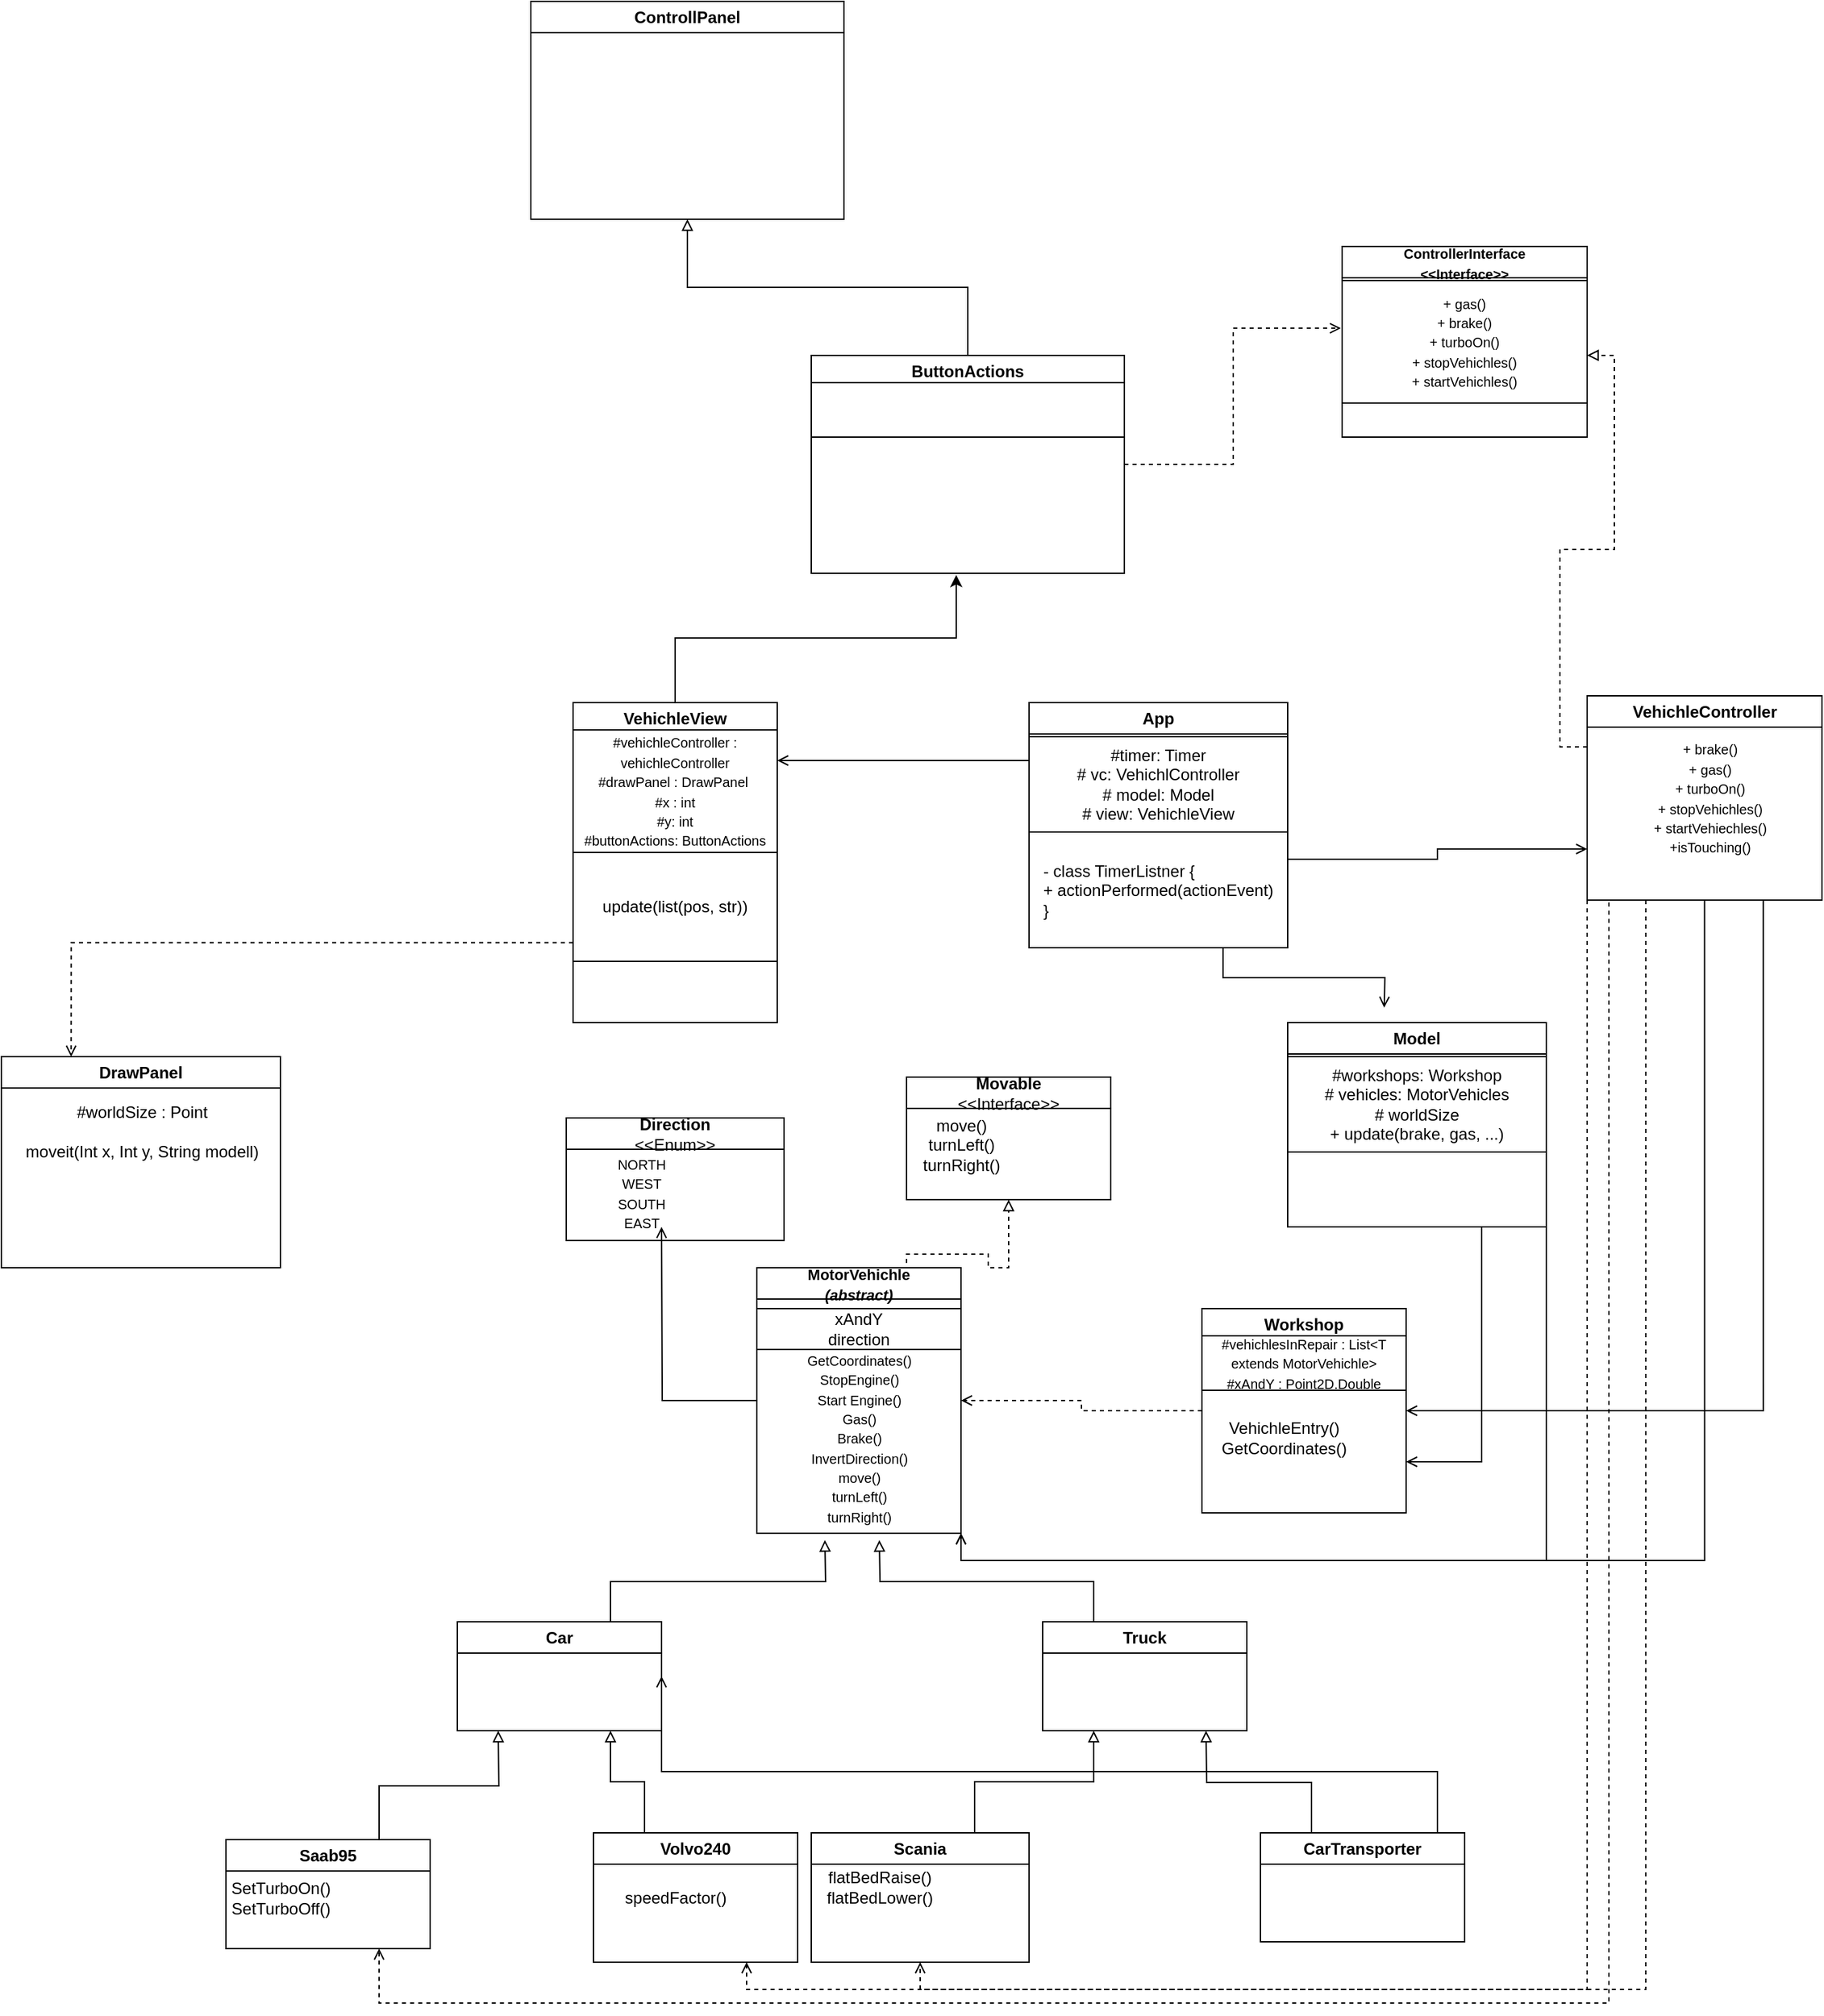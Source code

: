 <mxfile version="26.0.14">
  <diagram name="Sida-1" id="O3aQNMsKOw8vMfohSHEY">
    <mxGraphModel dx="1549" dy="1574" grid="1" gridSize="10" guides="1" tooltips="1" connect="1" arrows="1" fold="1" page="1" pageScale="1" pageWidth="827" pageHeight="1169" math="0" shadow="0">
      <root>
        <mxCell id="0" />
        <mxCell id="1" parent="0" />
        <mxCell id="-qv5VdQHlMRKxFQB7tNi-53" style="edgeStyle=orthogonalEdgeStyle;rounded=0;orthogonalLoop=1;jettySize=auto;html=1;exitX=0.75;exitY=1;exitDx=0;exitDy=0;entryX=1;entryY=0.5;entryDx=0;entryDy=0;endArrow=open;endFill=0;" parent="1" source="-qv5VdQHlMRKxFQB7tNi-2" target="-qv5VdQHlMRKxFQB7tNi-22" edge="1">
          <mxGeometry relative="1" as="geometry" />
        </mxCell>
        <mxCell id="NNkbsPLbsyEdoEFeL6_e-37" style="edgeStyle=orthogonalEdgeStyle;rounded=0;orthogonalLoop=1;jettySize=auto;html=1;exitX=0;exitY=1;exitDx=0;exitDy=0;entryX=0.5;entryY=1;entryDx=0;entryDy=0;dashed=1;endArrow=open;endFill=0;" edge="1" parent="1" source="-qv5VdQHlMRKxFQB7tNi-2" target="-qv5VdQHlMRKxFQB7tNi-17">
          <mxGeometry relative="1" as="geometry" />
        </mxCell>
        <mxCell id="NNkbsPLbsyEdoEFeL6_e-38" style="edgeStyle=orthogonalEdgeStyle;rounded=0;orthogonalLoop=1;jettySize=auto;html=1;exitX=0.25;exitY=1;exitDx=0;exitDy=0;entryX=0.75;entryY=1;entryDx=0;entryDy=0;dashed=1;endArrow=open;endFill=0;" edge="1" parent="1" source="-qv5VdQHlMRKxFQB7tNi-2" target="-qv5VdQHlMRKxFQB7tNi-21">
          <mxGeometry relative="1" as="geometry" />
        </mxCell>
        <mxCell id="NNkbsPLbsyEdoEFeL6_e-39" style="edgeStyle=orthogonalEdgeStyle;rounded=0;orthogonalLoop=1;jettySize=auto;html=1;exitX=0.5;exitY=1;exitDx=0;exitDy=0;entryX=0.75;entryY=1;entryDx=0;entryDy=0;dashed=1;endArrow=open;endFill=0;" edge="1" parent="1" source="-qv5VdQHlMRKxFQB7tNi-2" target="-qv5VdQHlMRKxFQB7tNi-16">
          <mxGeometry relative="1" as="geometry">
            <Array as="points">
              <mxPoint x="976" y="360" />
              <mxPoint x="73" y="360" />
            </Array>
          </mxGeometry>
        </mxCell>
        <mxCell id="NNkbsPLbsyEdoEFeL6_e-60" style="edgeStyle=orthogonalEdgeStyle;rounded=0;orthogonalLoop=1;jettySize=auto;html=1;exitX=0.5;exitY=1;exitDx=0;exitDy=0;entryX=1;entryY=1;entryDx=0;entryDy=0;endArrow=open;endFill=0;" edge="1" parent="1" source="-qv5VdQHlMRKxFQB7tNi-2" target="-qv5VdQHlMRKxFQB7tNi-14">
          <mxGeometry relative="1" as="geometry" />
        </mxCell>
        <mxCell id="-qv5VdQHlMRKxFQB7tNi-2" value="VehichleController" style="swimlane;whiteSpace=wrap;html=1;startSize=23;" parent="1" vertex="1">
          <mxGeometry x="960" y="-600" width="172.5" height="150" as="geometry" />
        </mxCell>
        <mxCell id="Wj8mXEGhw6E6jay1LkoU-9" value="&lt;font size=&quot;1&quot;&gt;+ brake()&lt;/font&gt;&lt;div&gt;&lt;font size=&quot;1&quot;&gt;+ gas()&lt;/font&gt;&lt;/div&gt;&lt;div&gt;&lt;font size=&quot;1&quot;&gt;+ turboOn()&lt;/font&gt;&lt;/div&gt;&lt;div&gt;&lt;font size=&quot;1&quot;&gt;+ stopVehichles()&lt;/font&gt;&lt;/div&gt;&lt;div&gt;&lt;font size=&quot;1&quot;&gt;+ startVehiechles()&lt;/font&gt;&lt;/div&gt;&lt;div&gt;&lt;font size=&quot;1&quot;&gt;+isTouching()&lt;/font&gt;&lt;/div&gt;" style="text;html=1;align=center;verticalAlign=middle;resizable=0;points=[];autosize=1;strokeColor=none;fillColor=none;" parent="-qv5VdQHlMRKxFQB7tNi-2" vertex="1">
          <mxGeometry x="35" y="25" width="110" height="100" as="geometry" />
        </mxCell>
        <mxCell id="-qv5VdQHlMRKxFQB7tNi-4" value="DrawP&lt;span style=&quot;background-color: transparent; color: light-dark(rgb(0, 0, 0), rgb(255, 255, 255));&quot;&gt;anel&lt;/span&gt;" style="swimlane;whiteSpace=wrap;html=1;startSize=23;" parent="1" vertex="1">
          <mxGeometry x="-205" y="-335" width="205" height="155" as="geometry" />
        </mxCell>
        <mxCell id="Wj8mXEGhw6E6jay1LkoU-16" value="&lt;div&gt;&lt;span style=&quot;background-color: transparent; color: light-dark(rgb(0, 0, 0), rgb(255, 255, 255));&quot;&gt;#worldSize : Point&lt;/span&gt;&lt;/div&gt;&lt;div&gt;&lt;span style=&quot;background-color: transparent; color: light-dark(rgb(0, 0, 0), rgb(255, 255, 255));&quot;&gt;&lt;br&gt;&lt;/span&gt;&lt;/div&gt;&lt;div&gt;&lt;span style=&quot;background-color: transparent; color: light-dark(rgb(0, 0, 0), rgb(255, 255, 255));&quot;&gt;moveit(Int x, Int y, String modell)&lt;/span&gt;&lt;/div&gt;" style="text;html=1;align=center;verticalAlign=middle;resizable=0;points=[];autosize=1;strokeColor=none;fillColor=none;" parent="-qv5VdQHlMRKxFQB7tNi-4" vertex="1">
          <mxGeometry x="7.5" y="25" width="190" height="60" as="geometry" />
        </mxCell>
        <mxCell id="-qv5VdQHlMRKxFQB7tNi-29" style="edgeStyle=orthogonalEdgeStyle;rounded=0;orthogonalLoop=1;jettySize=auto;html=1;exitX=0.75;exitY=0;exitDx=0;exitDy=0;endArrow=block;endFill=0;" parent="1" source="-qv5VdQHlMRKxFQB7tNi-5" edge="1">
          <mxGeometry relative="1" as="geometry">
            <mxPoint x="400" y="20" as="targetPoint" />
          </mxGeometry>
        </mxCell>
        <mxCell id="-qv5VdQHlMRKxFQB7tNi-5" value="Car" style="swimlane;whiteSpace=wrap;html=1;" parent="1" vertex="1">
          <mxGeometry x="130" y="80" width="150" height="80" as="geometry" />
        </mxCell>
        <mxCell id="-qv5VdQHlMRKxFQB7tNi-13" value="Direction&lt;div&gt;&lt;span style=&quot;font-weight: 400; text-wrap-mode: nowrap;&quot;&gt;&amp;lt;&amp;lt;Enum&amp;gt;&amp;gt;&lt;/span&gt;&lt;/div&gt;" style="swimlane;whiteSpace=wrap;html=1;" parent="1" vertex="1">
          <mxGeometry x="210" y="-290" width="160" height="90" as="geometry" />
        </mxCell>
        <mxCell id="rI27XSCHGnwgt4RzRacL-2" value="&lt;font style=&quot;font-size: 10px;&quot;&gt;NORTH&lt;/font&gt;&lt;div&gt;&lt;font style=&quot;font-size: 10px;&quot;&gt;WEST&lt;br&gt;SOUTH&lt;br&gt;EAST&lt;/font&gt;&lt;/div&gt;" style="text;html=1;align=center;verticalAlign=middle;resizable=0;points=[];autosize=1;strokeColor=none;fillColor=none;" parent="-qv5VdQHlMRKxFQB7tNi-13" vertex="1">
          <mxGeometry x="25" y="20" width="60" height="70" as="geometry" />
        </mxCell>
        <mxCell id="-qv5VdQHlMRKxFQB7tNi-36" style="edgeStyle=orthogonalEdgeStyle;rounded=0;orthogonalLoop=1;jettySize=auto;html=1;curved=0;endArrow=open;endFill=0;" parent="1" source="-qv5VdQHlMRKxFQB7tNi-14" edge="1">
          <mxGeometry relative="1" as="geometry">
            <mxPoint x="280" y="-210" as="targetPoint" />
          </mxGeometry>
        </mxCell>
        <mxCell id="-qv5VdQHlMRKxFQB7tNi-43" style="edgeStyle=orthogonalEdgeStyle;rounded=0;orthogonalLoop=1;jettySize=auto;html=1;exitX=0.75;exitY=0;exitDx=0;exitDy=0;entryX=0.5;entryY=1;entryDx=0;entryDy=0;endArrow=block;endFill=0;dashed=1;" parent="1" source="-qv5VdQHlMRKxFQB7tNi-14" target="-qv5VdQHlMRKxFQB7tNi-15" edge="1">
          <mxGeometry relative="1" as="geometry">
            <Array as="points">
              <mxPoint x="460" y="-180" />
              <mxPoint x="460" y="-190" />
              <mxPoint x="520" y="-190" />
              <mxPoint x="520" y="-180" />
              <mxPoint x="535" y="-180" />
            </Array>
          </mxGeometry>
        </mxCell>
        <mxCell id="-qv5VdQHlMRKxFQB7tNi-14" value="&lt;font style=&quot;font-size: 11px;&quot;&gt;MotorVehichle&lt;/font&gt;&lt;div&gt;&lt;font style=&quot;font-size: 11px;&quot;&gt;&lt;i&gt;(abstract)&lt;/i&gt;&lt;/font&gt;&lt;/div&gt;" style="swimlane;whiteSpace=wrap;html=1;" parent="1" vertex="1">
          <mxGeometry x="350" y="-180" width="150" height="195" as="geometry" />
        </mxCell>
        <mxCell id="-qv5VdQHlMRKxFQB7tNi-26" value="&lt;font style=&quot;font-size: 10px;&quot;&gt;GetCoordinates()&lt;/font&gt;&lt;div&gt;&lt;font style=&quot;font-size: 10px;&quot;&gt;StopEngine()&lt;/font&gt;&lt;/div&gt;&lt;div&gt;&lt;font style=&quot;font-size: 10px;&quot;&gt;Start Engine()&lt;/font&gt;&lt;/div&gt;&lt;div&gt;&lt;font style=&quot;font-size: 10px;&quot;&gt;Gas()&lt;/font&gt;&lt;/div&gt;&lt;div&gt;&lt;font style=&quot;font-size: 10px;&quot;&gt;Brake()&lt;/font&gt;&lt;/div&gt;&lt;div&gt;&lt;font style=&quot;font-size: 10px;&quot;&gt;InvertDirection()&lt;/font&gt;&lt;/div&gt;&lt;div&gt;&lt;font style=&quot;font-size: 10px;&quot;&gt;move()&lt;/font&gt;&lt;/div&gt;&lt;div&gt;&lt;font style=&quot;font-size: 10px;&quot;&gt;turnLeft()&lt;/font&gt;&lt;/div&gt;&lt;div&gt;&lt;font style=&quot;font-size: 10px;&quot;&gt;turnRight()&lt;/font&gt;&lt;/div&gt;" style="text;html=1;align=center;verticalAlign=middle;resizable=0;points=[];autosize=1;strokeColor=none;fillColor=none;" parent="-qv5VdQHlMRKxFQB7tNi-14" vertex="1">
          <mxGeometry x="25" y="55" width="100" height="140" as="geometry" />
        </mxCell>
        <mxCell id="Wj8mXEGhw6E6jay1LkoU-3" value="xAndY&lt;div&gt;direction&lt;/div&gt;" style="rounded=0;whiteSpace=wrap;html=1;" parent="-qv5VdQHlMRKxFQB7tNi-14" vertex="1">
          <mxGeometry y="30" width="150" height="30" as="geometry" />
        </mxCell>
        <mxCell id="-qv5VdQHlMRKxFQB7tNi-15" value="Movable&lt;div&gt;&lt;span style=&quot;font-weight: 400; text-wrap-mode: nowrap;&quot;&gt;&amp;lt;&amp;lt;Interface&amp;gt;&amp;gt;&lt;/span&gt;&lt;/div&gt;" style="swimlane;whiteSpace=wrap;html=1;startSize=23;" parent="1" vertex="1">
          <mxGeometry x="460" y="-320" width="150" height="90" as="geometry" />
        </mxCell>
        <mxCell id="rI27XSCHGnwgt4RzRacL-1" value="move()&lt;div&gt;turnLeft()&lt;/div&gt;&lt;div&gt;turnRight()&lt;/div&gt;" style="text;html=1;align=center;verticalAlign=middle;resizable=0;points=[];autosize=1;strokeColor=none;fillColor=none;" parent="-qv5VdQHlMRKxFQB7tNi-15" vertex="1">
          <mxGeometry y="20" width="80" height="60" as="geometry" />
        </mxCell>
        <mxCell id="-qv5VdQHlMRKxFQB7tNi-31" style="edgeStyle=orthogonalEdgeStyle;rounded=0;orthogonalLoop=1;jettySize=auto;html=1;exitX=0.75;exitY=0;exitDx=0;exitDy=0;endArrow=block;endFill=0;" parent="1" source="-qv5VdQHlMRKxFQB7tNi-16" edge="1">
          <mxGeometry relative="1" as="geometry">
            <mxPoint x="160" y="160" as="targetPoint" />
          </mxGeometry>
        </mxCell>
        <mxCell id="-qv5VdQHlMRKxFQB7tNi-16" value="Saab95" style="swimlane;whiteSpace=wrap;html=1;" parent="1" vertex="1">
          <mxGeometry x="-40" y="240" width="150" height="80" as="geometry" />
        </mxCell>
        <mxCell id="Wj8mXEGhw6E6jay1LkoU-4" value="SetTurboOn()&lt;div&gt;SetTurboOff()&lt;/div&gt;" style="text;html=1;align=center;verticalAlign=middle;resizable=0;points=[];autosize=1;strokeColor=none;fillColor=none;" parent="-qv5VdQHlMRKxFQB7tNi-16" vertex="1">
          <mxGeometry x="-10" y="22.5" width="100" height="40" as="geometry" />
        </mxCell>
        <mxCell id="-qv5VdQHlMRKxFQB7tNi-33" style="edgeStyle=orthogonalEdgeStyle;rounded=0;orthogonalLoop=1;jettySize=auto;html=1;exitX=0.75;exitY=0;exitDx=0;exitDy=0;entryX=0.25;entryY=1;entryDx=0;entryDy=0;endArrow=block;endFill=0;" parent="1" source="-qv5VdQHlMRKxFQB7tNi-17" target="-qv5VdQHlMRKxFQB7tNi-19" edge="1">
          <mxGeometry relative="1" as="geometry" />
        </mxCell>
        <mxCell id="-qv5VdQHlMRKxFQB7tNi-17" value="Scania" style="swimlane;whiteSpace=wrap;html=1;startSize=23;" parent="1" vertex="1">
          <mxGeometry x="390" y="235" width="160" height="95" as="geometry" />
        </mxCell>
        <mxCell id="Wj8mXEGhw6E6jay1LkoU-19" value="flatBedRaise()&lt;div&gt;flatBedLower()&lt;/div&gt;" style="text;html=1;align=center;verticalAlign=middle;resizable=0;points=[];autosize=1;strokeColor=none;fillColor=none;" parent="-qv5VdQHlMRKxFQB7tNi-17" vertex="1">
          <mxGeometry y="20" width="100" height="40" as="geometry" />
        </mxCell>
        <mxCell id="-qv5VdQHlMRKxFQB7tNi-30" style="edgeStyle=orthogonalEdgeStyle;rounded=0;orthogonalLoop=1;jettySize=auto;html=1;exitX=0.25;exitY=0;exitDx=0;exitDy=0;endArrow=block;endFill=0;" parent="1" source="-qv5VdQHlMRKxFQB7tNi-19" edge="1">
          <mxGeometry relative="1" as="geometry">
            <mxPoint x="440" y="20" as="targetPoint" />
          </mxGeometry>
        </mxCell>
        <mxCell id="-qv5VdQHlMRKxFQB7tNi-19" value="Truck" style="swimlane;whiteSpace=wrap;html=1;" parent="1" vertex="1">
          <mxGeometry x="560" y="80" width="150" height="80" as="geometry" />
        </mxCell>
        <mxCell id="-qv5VdQHlMRKxFQB7tNi-56" style="edgeStyle=orthogonalEdgeStyle;rounded=0;orthogonalLoop=1;jettySize=auto;html=1;exitX=0;exitY=0.75;exitDx=0;exitDy=0;entryX=0.25;entryY=0;entryDx=0;entryDy=0;dashed=1;endArrow=open;endFill=0;" parent="1" source="-qv5VdQHlMRKxFQB7tNi-20" target="-qv5VdQHlMRKxFQB7tNi-4" edge="1">
          <mxGeometry relative="1" as="geometry" />
        </mxCell>
        <mxCell id="-qv5VdQHlMRKxFQB7tNi-20" value="VehichleView" style="swimlane;whiteSpace=wrap;html=1;" parent="1" vertex="1">
          <mxGeometry x="215" y="-595" width="150" height="235" as="geometry" />
        </mxCell>
        <mxCell id="Wj8mXEGhw6E6jay1LkoU-14" value="&lt;font style=&quot;font-size: 10px;&quot;&gt;#vehichleController : vehichleController&lt;/font&gt;&lt;div&gt;&lt;font style=&quot;font-size: 10px;&quot;&gt;#drawPanel : DrawPanel&amp;nbsp;&lt;/font&gt;&lt;/div&gt;&lt;div&gt;&lt;font style=&quot;font-size: 10px;&quot;&gt;#x : int&lt;/font&gt;&lt;/div&gt;&lt;div&gt;&lt;font style=&quot;font-size: 10px;&quot;&gt;#y: int&lt;/font&gt;&lt;/div&gt;&lt;div&gt;&lt;font style=&quot;font-size: 10px;&quot;&gt;#buttonActions: ButtonActions&lt;/font&gt;&lt;/div&gt;" style="rounded=0;whiteSpace=wrap;html=1;" parent="-qv5VdQHlMRKxFQB7tNi-20" vertex="1">
          <mxGeometry y="20" width="150" height="90" as="geometry" />
        </mxCell>
        <mxCell id="NNkbsPLbsyEdoEFeL6_e-6" value="&lt;span style=&quot;text-align: left;&quot;&gt;update(list(pos, str))&lt;/span&gt;" style="rounded=0;whiteSpace=wrap;html=1;" vertex="1" parent="-qv5VdQHlMRKxFQB7tNi-20">
          <mxGeometry y="110" width="150" height="80" as="geometry" />
        </mxCell>
        <mxCell id="-qv5VdQHlMRKxFQB7tNi-32" style="edgeStyle=orthogonalEdgeStyle;rounded=0;orthogonalLoop=1;jettySize=auto;html=1;exitX=0.25;exitY=0;exitDx=0;exitDy=0;entryX=0.75;entryY=1;entryDx=0;entryDy=0;endArrow=block;endFill=0;" parent="1" source="-qv5VdQHlMRKxFQB7tNi-21" target="-qv5VdQHlMRKxFQB7tNi-5" edge="1">
          <mxGeometry relative="1" as="geometry" />
        </mxCell>
        <mxCell id="-qv5VdQHlMRKxFQB7tNi-21" value="Volvo240" style="swimlane;whiteSpace=wrap;html=1;" parent="1" vertex="1">
          <mxGeometry x="230" y="235" width="150" height="95" as="geometry" />
        </mxCell>
        <mxCell id="Wj8mXEGhw6E6jay1LkoU-18" value="speedFactor()" style="text;html=1;align=center;verticalAlign=middle;resizable=0;points=[];autosize=1;strokeColor=none;fillColor=none;" parent="-qv5VdQHlMRKxFQB7tNi-21" vertex="1">
          <mxGeometry x="10" y="32.5" width="100" height="30" as="geometry" />
        </mxCell>
        <mxCell id="-qv5VdQHlMRKxFQB7tNi-37" style="edgeStyle=orthogonalEdgeStyle;rounded=0;orthogonalLoop=1;jettySize=auto;html=1;exitX=0;exitY=0.5;exitDx=0;exitDy=0;entryX=1;entryY=0.5;entryDx=0;entryDy=0;endArrow=open;endFill=0;dashed=1;" parent="1" source="-qv5VdQHlMRKxFQB7tNi-22" target="-qv5VdQHlMRKxFQB7tNi-14" edge="1">
          <mxGeometry relative="1" as="geometry" />
        </mxCell>
        <mxCell id="-qv5VdQHlMRKxFQB7tNi-22" value="Workshop" style="swimlane;whiteSpace=wrap;html=1;" parent="1" vertex="1">
          <mxGeometry x="677" y="-150" width="150" height="150" as="geometry" />
        </mxCell>
        <mxCell id="Wj8mXEGhw6E6jay1LkoU-10" value="VehichleEntry()&lt;div&gt;GetCoordinates()&lt;/div&gt;" style="text;html=1;align=center;verticalAlign=middle;resizable=0;points=[];autosize=1;strokeColor=none;fillColor=none;" parent="-qv5VdQHlMRKxFQB7tNi-22" vertex="1">
          <mxGeometry y="75" width="120" height="40" as="geometry" />
        </mxCell>
        <mxCell id="Wj8mXEGhw6E6jay1LkoU-11" value="&lt;font style=&quot;font-size: 10px;&quot;&gt;#vehichlesInRepair : List&amp;lt;T extends MotorVehichle&amp;gt;&lt;/font&gt;&lt;div&gt;&lt;font style=&quot;font-size: 10px;&quot;&gt;#xAndY : Point2D.Double&lt;/font&gt;&lt;/div&gt;" style="rounded=0;whiteSpace=wrap;html=1;" parent="-qv5VdQHlMRKxFQB7tNi-22" vertex="1">
          <mxGeometry y="20" width="150" height="40" as="geometry" />
        </mxCell>
        <mxCell id="-qv5VdQHlMRKxFQB7tNi-34" style="edgeStyle=orthogonalEdgeStyle;rounded=0;orthogonalLoop=1;jettySize=auto;html=1;exitX=0.25;exitY=0;exitDx=0;exitDy=0;endArrow=block;endFill=0;" parent="1" source="-qv5VdQHlMRKxFQB7tNi-24" edge="1">
          <mxGeometry relative="1" as="geometry">
            <mxPoint x="680" y="160" as="targetPoint" />
          </mxGeometry>
        </mxCell>
        <mxCell id="Wj8mXEGhw6E6jay1LkoU-20" style="edgeStyle=orthogonalEdgeStyle;rounded=0;orthogonalLoop=1;jettySize=auto;html=1;exitX=0.75;exitY=0;exitDx=0;exitDy=0;entryX=1;entryY=0.5;entryDx=0;entryDy=0;endArrow=open;endFill=0;" parent="1" source="-qv5VdQHlMRKxFQB7tNi-24" target="-qv5VdQHlMRKxFQB7tNi-5" edge="1">
          <mxGeometry relative="1" as="geometry">
            <Array as="points">
              <mxPoint x="850" y="235" />
              <mxPoint x="850" y="190" />
              <mxPoint x="280" y="190" />
            </Array>
          </mxGeometry>
        </mxCell>
        <mxCell id="-qv5VdQHlMRKxFQB7tNi-24" value="CarTransporter" style="swimlane;whiteSpace=wrap;html=1;startSize=23;" parent="1" vertex="1">
          <mxGeometry x="720" y="235" width="150" height="80" as="geometry" />
        </mxCell>
        <mxCell id="NNkbsPLbsyEdoEFeL6_e-1" value="&lt;font style=&quot;font-size: 10px;&quot;&gt;ControllerInterface&lt;/font&gt;&lt;div&gt;&lt;font style=&quot;font-size: 10px;&quot;&gt;&amp;lt;&amp;lt;Interface&amp;gt;&amp;gt;&lt;/font&gt;&lt;/div&gt;" style="swimlane;whiteSpace=wrap;html=1;" vertex="1" parent="1">
          <mxGeometry x="780" y="-930" width="180" height="140" as="geometry" />
        </mxCell>
        <mxCell id="NNkbsPLbsyEdoEFeL6_e-2" value="&lt;font style=&quot;font-size: 10px;&quot;&gt;+ gas()&lt;/font&gt;&lt;div&gt;&lt;font style=&quot;font-size: 10px;&quot;&gt;+ brake()&lt;/font&gt;&lt;/div&gt;&lt;div&gt;&lt;font style=&quot;font-size: 10px;&quot;&gt;+ turboOn()&lt;/font&gt;&lt;/div&gt;&lt;div&gt;&lt;font style=&quot;font-size: 10px;&quot;&gt;+ stopVehichles()&lt;/font&gt;&lt;/div&gt;&lt;div&gt;&lt;font style=&quot;font-size: 10px;&quot;&gt;+ startVehichles()&lt;/font&gt;&lt;/div&gt;" style="rounded=0;whiteSpace=wrap;html=1;" vertex="1" parent="NNkbsPLbsyEdoEFeL6_e-1">
          <mxGeometry y="25" width="180" height="90" as="geometry" />
        </mxCell>
        <mxCell id="NNkbsPLbsyEdoEFeL6_e-4" style="edgeStyle=orthogonalEdgeStyle;rounded=0;orthogonalLoop=1;jettySize=auto;html=1;exitX=0;exitY=0.25;exitDx=0;exitDy=0;entryX=1;entryY=0.611;entryDx=0;entryDy=0;entryPerimeter=0;dashed=1;endArrow=block;endFill=0;" edge="1" parent="1" source="-qv5VdQHlMRKxFQB7tNi-2" target="NNkbsPLbsyEdoEFeL6_e-2">
          <mxGeometry relative="1" as="geometry" />
        </mxCell>
        <mxCell id="NNkbsPLbsyEdoEFeL6_e-21" style="edgeStyle=orthogonalEdgeStyle;rounded=0;orthogonalLoop=1;jettySize=auto;html=1;exitX=0.5;exitY=0;exitDx=0;exitDy=0;entryX=0.5;entryY=1;entryDx=0;entryDy=0;endArrow=block;endFill=0;" edge="1" parent="1" source="NNkbsPLbsyEdoEFeL6_e-13" target="NNkbsPLbsyEdoEFeL6_e-18">
          <mxGeometry relative="1" as="geometry" />
        </mxCell>
        <mxCell id="NNkbsPLbsyEdoEFeL6_e-13" value="ButtonActions" style="swimlane;whiteSpace=wrap;html=1;" vertex="1" parent="1">
          <mxGeometry x="390" y="-850" width="230" height="160" as="geometry" />
        </mxCell>
        <mxCell id="NNkbsPLbsyEdoEFeL6_e-15" value="" style="rounded=0;whiteSpace=wrap;html=1;" vertex="1" parent="NNkbsPLbsyEdoEFeL6_e-13">
          <mxGeometry y="60" width="230" height="100" as="geometry" />
        </mxCell>
        <mxCell id="NNkbsPLbsyEdoEFeL6_e-16" value="" style="rounded=0;whiteSpace=wrap;html=1;" vertex="1" parent="NNkbsPLbsyEdoEFeL6_e-13">
          <mxGeometry y="20" width="230" height="40" as="geometry" />
        </mxCell>
        <mxCell id="NNkbsPLbsyEdoEFeL6_e-17" style="edgeStyle=orthogonalEdgeStyle;rounded=0;orthogonalLoop=1;jettySize=auto;html=1;exitX=1;exitY=0.5;exitDx=0;exitDy=0;entryX=1;entryY=0.25;entryDx=0;entryDy=0;" edge="1" parent="NNkbsPLbsyEdoEFeL6_e-13" source="NNkbsPLbsyEdoEFeL6_e-16" target="NNkbsPLbsyEdoEFeL6_e-13">
          <mxGeometry relative="1" as="geometry" />
        </mxCell>
        <mxCell id="NNkbsPLbsyEdoEFeL6_e-18" value="ControllPanel" style="swimlane;whiteSpace=wrap;html=1;" vertex="1" parent="1">
          <mxGeometry x="184" y="-1110" width="230" height="160" as="geometry" />
        </mxCell>
        <mxCell id="NNkbsPLbsyEdoEFeL6_e-23" style="edgeStyle=orthogonalEdgeStyle;rounded=0;orthogonalLoop=1;jettySize=auto;html=1;exitX=1;exitY=0.5;exitDx=0;exitDy=0;entryX=-0.005;entryY=0.389;entryDx=0;entryDy=0;entryPerimeter=0;dashed=1;endArrow=open;endFill=0;" edge="1" parent="1" source="NNkbsPLbsyEdoEFeL6_e-13" target="NNkbsPLbsyEdoEFeL6_e-2">
          <mxGeometry relative="1" as="geometry" />
        </mxCell>
        <mxCell id="NNkbsPLbsyEdoEFeL6_e-24" style="edgeStyle=orthogonalEdgeStyle;rounded=0;orthogonalLoop=1;jettySize=auto;html=1;exitX=0.5;exitY=0;exitDx=0;exitDy=0;entryX=0.463;entryY=1.012;entryDx=0;entryDy=0;entryPerimeter=0;" edge="1" parent="1" source="-qv5VdQHlMRKxFQB7tNi-20" target="NNkbsPLbsyEdoEFeL6_e-15">
          <mxGeometry relative="1" as="geometry" />
        </mxCell>
        <mxCell id="NNkbsPLbsyEdoEFeL6_e-26" value="App" style="swimlane;whiteSpace=wrap;html=1;" vertex="1" parent="1">
          <mxGeometry x="550" y="-595" width="190" height="180" as="geometry" />
        </mxCell>
        <mxCell id="NNkbsPLbsyEdoEFeL6_e-28" value="&lt;div style=&quot;text-align: left;&quot;&gt;- class TimerListner {&lt;/div&gt;&lt;div style=&quot;text-align: left;&quot;&gt;&lt;span style=&quot;background-color: transparent; color: light-dark(rgb(0, 0, 0), rgb(255, 255, 255));&quot;&gt;+ actionPerformed(actionEvent)&lt;/span&gt;&lt;/div&gt;&lt;div style=&quot;text-align: left;&quot;&gt;&lt;span style=&quot;background-color: transparent; color: light-dark(rgb(0, 0, 0), rgb(255, 255, 255));&quot;&gt;}&lt;/span&gt;&lt;/div&gt;" style="rounded=0;whiteSpace=wrap;html=1;" vertex="1" parent="NNkbsPLbsyEdoEFeL6_e-26">
          <mxGeometry y="95" width="190" height="85" as="geometry" />
        </mxCell>
        <mxCell id="NNkbsPLbsyEdoEFeL6_e-29" style="edgeStyle=orthogonalEdgeStyle;rounded=0;orthogonalLoop=1;jettySize=auto;html=1;exitX=0;exitY=0.25;exitDx=0;exitDy=0;entryX=1;entryY=0.25;entryDx=0;entryDy=0;endArrow=open;endFill=0;" edge="1" parent="1" source="NNkbsPLbsyEdoEFeL6_e-27" target="Wj8mXEGhw6E6jay1LkoU-14">
          <mxGeometry relative="1" as="geometry" />
        </mxCell>
        <mxCell id="NNkbsPLbsyEdoEFeL6_e-33" style="edgeStyle=orthogonalEdgeStyle;rounded=0;orthogonalLoop=1;jettySize=auto;html=1;exitX=1;exitY=1;exitDx=0;exitDy=0;entryX=0;entryY=0.75;entryDx=0;entryDy=0;endArrow=open;endFill=0;" edge="1" parent="1" source="NNkbsPLbsyEdoEFeL6_e-27" target="-qv5VdQHlMRKxFQB7tNi-2">
          <mxGeometry relative="1" as="geometry" />
        </mxCell>
        <mxCell id="NNkbsPLbsyEdoEFeL6_e-27" value="#timer: Timer&lt;div&gt;# vc: VehichlController&lt;/div&gt;&lt;div&gt;# model: Model&lt;/div&gt;&lt;div&gt;# view: VehichleView&lt;/div&gt;" style="rounded=0;whiteSpace=wrap;html=1;" vertex="1" parent="1">
          <mxGeometry x="550" y="-570" width="190" height="70" as="geometry" />
        </mxCell>
        <mxCell id="NNkbsPLbsyEdoEFeL6_e-68" style="edgeStyle=orthogonalEdgeStyle;rounded=0;orthogonalLoop=1;jettySize=auto;html=1;exitX=0.75;exitY=1;exitDx=0;exitDy=0;entryX=0.417;entryY=-0.009;entryDx=0;entryDy=0;entryPerimeter=0;endArrow=open;endFill=0;" edge="1" parent="1" source="NNkbsPLbsyEdoEFeL6_e-26">
          <mxGeometry relative="1" as="geometry">
            <mxPoint x="810.89" y="-370.945" as="targetPoint" />
          </mxGeometry>
        </mxCell>
        <mxCell id="NNkbsPLbsyEdoEFeL6_e-71" style="edgeStyle=orthogonalEdgeStyle;rounded=0;orthogonalLoop=1;jettySize=auto;html=1;exitX=1;exitY=1;exitDx=0;exitDy=0;entryX=1;entryY=1;entryDx=0;entryDy=0;endArrow=open;endFill=0;" edge="1" parent="1" source="NNkbsPLbsyEdoEFeL6_e-69" target="-qv5VdQHlMRKxFQB7tNi-14">
          <mxGeometry relative="1" as="geometry" />
        </mxCell>
        <mxCell id="NNkbsPLbsyEdoEFeL6_e-72" style="edgeStyle=orthogonalEdgeStyle;rounded=0;orthogonalLoop=1;jettySize=auto;html=1;exitX=0.75;exitY=1;exitDx=0;exitDy=0;entryX=1;entryY=0.75;entryDx=0;entryDy=0;endArrow=open;endFill=0;" edge="1" parent="1" source="NNkbsPLbsyEdoEFeL6_e-69" target="-qv5VdQHlMRKxFQB7tNi-22">
          <mxGeometry relative="1" as="geometry" />
        </mxCell>
        <mxCell id="NNkbsPLbsyEdoEFeL6_e-69" value="Model" style="swimlane;whiteSpace=wrap;html=1;" vertex="1" parent="1">
          <mxGeometry x="740" y="-360" width="190" height="150" as="geometry" />
        </mxCell>
        <mxCell id="NNkbsPLbsyEdoEFeL6_e-75" value="#workshops: Workshop&lt;div&gt;# vehicles: MotorVehicles&lt;/div&gt;&lt;div&gt;# worldSize&lt;/div&gt;&lt;div&gt;+ update(brake, gas, ...)&lt;/div&gt;" style="rounded=0;whiteSpace=wrap;html=1;" vertex="1" parent="NNkbsPLbsyEdoEFeL6_e-69">
          <mxGeometry y="25" width="190" height="70" as="geometry" />
        </mxCell>
      </root>
    </mxGraphModel>
  </diagram>
</mxfile>
